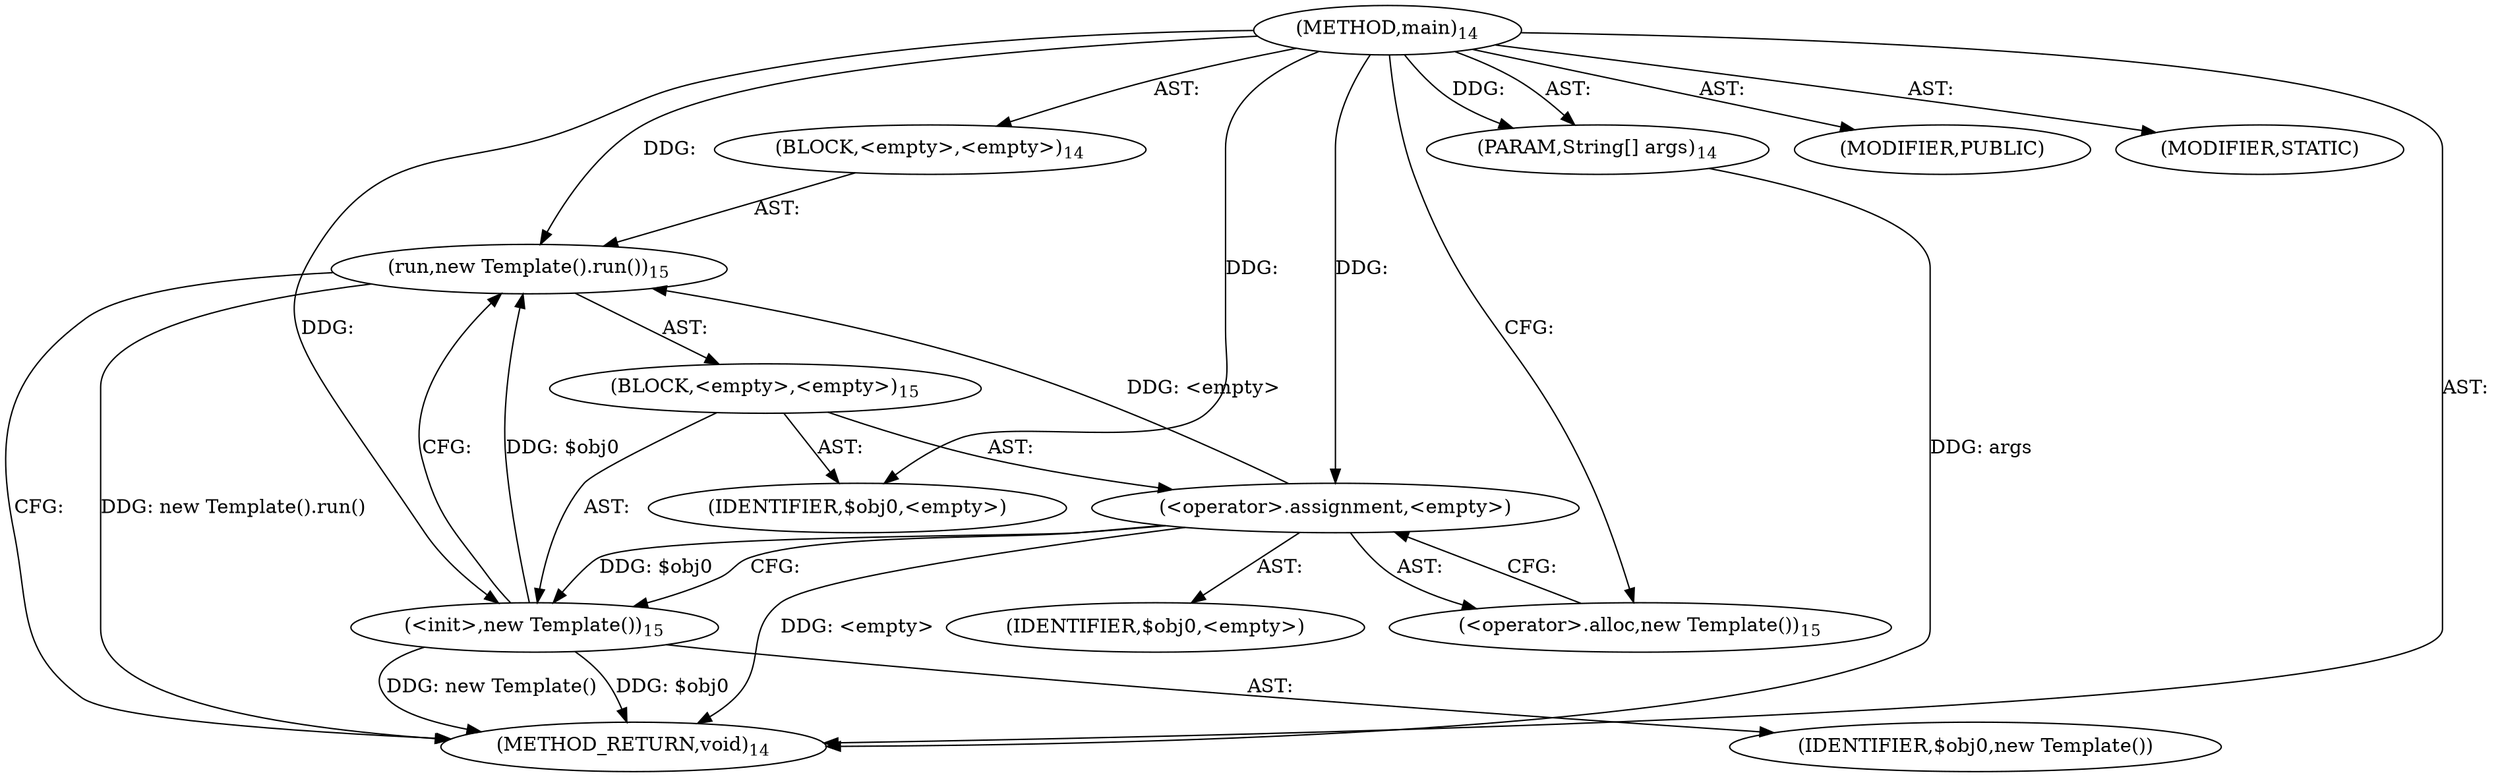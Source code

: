 digraph "main" {  
"34" [label = <(METHOD,main)<SUB>14</SUB>> ]
"35" [label = <(PARAM,String[] args)<SUB>14</SUB>> ]
"36" [label = <(BLOCK,&lt;empty&gt;,&lt;empty&gt;)<SUB>14</SUB>> ]
"37" [label = <(run,new Template().run())<SUB>15</SUB>> ]
"38" [label = <(BLOCK,&lt;empty&gt;,&lt;empty&gt;)<SUB>15</SUB>> ]
"39" [label = <(&lt;operator&gt;.assignment,&lt;empty&gt;)> ]
"40" [label = <(IDENTIFIER,$obj0,&lt;empty&gt;)> ]
"41" [label = <(&lt;operator&gt;.alloc,new Template())<SUB>15</SUB>> ]
"42" [label = <(&lt;init&gt;,new Template())<SUB>15</SUB>> ]
"43" [label = <(IDENTIFIER,$obj0,new Template())> ]
"44" [label = <(IDENTIFIER,$obj0,&lt;empty&gt;)> ]
"45" [label = <(MODIFIER,PUBLIC)> ]
"46" [label = <(MODIFIER,STATIC)> ]
"47" [label = <(METHOD_RETURN,void)<SUB>14</SUB>> ]
  "34" -> "35"  [ label = "AST: "] 
  "34" -> "36"  [ label = "AST: "] 
  "34" -> "45"  [ label = "AST: "] 
  "34" -> "46"  [ label = "AST: "] 
  "34" -> "47"  [ label = "AST: "] 
  "36" -> "37"  [ label = "AST: "] 
  "37" -> "38"  [ label = "AST: "] 
  "38" -> "39"  [ label = "AST: "] 
  "38" -> "42"  [ label = "AST: "] 
  "38" -> "44"  [ label = "AST: "] 
  "39" -> "40"  [ label = "AST: "] 
  "39" -> "41"  [ label = "AST: "] 
  "42" -> "43"  [ label = "AST: "] 
  "37" -> "47"  [ label = "CFG: "] 
  "39" -> "42"  [ label = "CFG: "] 
  "42" -> "37"  [ label = "CFG: "] 
  "41" -> "39"  [ label = "CFG: "] 
  "34" -> "41"  [ label = "CFG: "] 
  "35" -> "47"  [ label = "DDG: args"] 
  "39" -> "47"  [ label = "DDG: &lt;empty&gt;"] 
  "42" -> "47"  [ label = "DDG: $obj0"] 
  "42" -> "47"  [ label = "DDG: new Template()"] 
  "37" -> "47"  [ label = "DDG: new Template().run()"] 
  "34" -> "35"  [ label = "DDG: "] 
  "39" -> "37"  [ label = "DDG: &lt;empty&gt;"] 
  "42" -> "37"  [ label = "DDG: $obj0"] 
  "34" -> "37"  [ label = "DDG: "] 
  "34" -> "39"  [ label = "DDG: "] 
  "34" -> "44"  [ label = "DDG: "] 
  "39" -> "42"  [ label = "DDG: $obj0"] 
  "34" -> "42"  [ label = "DDG: "] 
}
